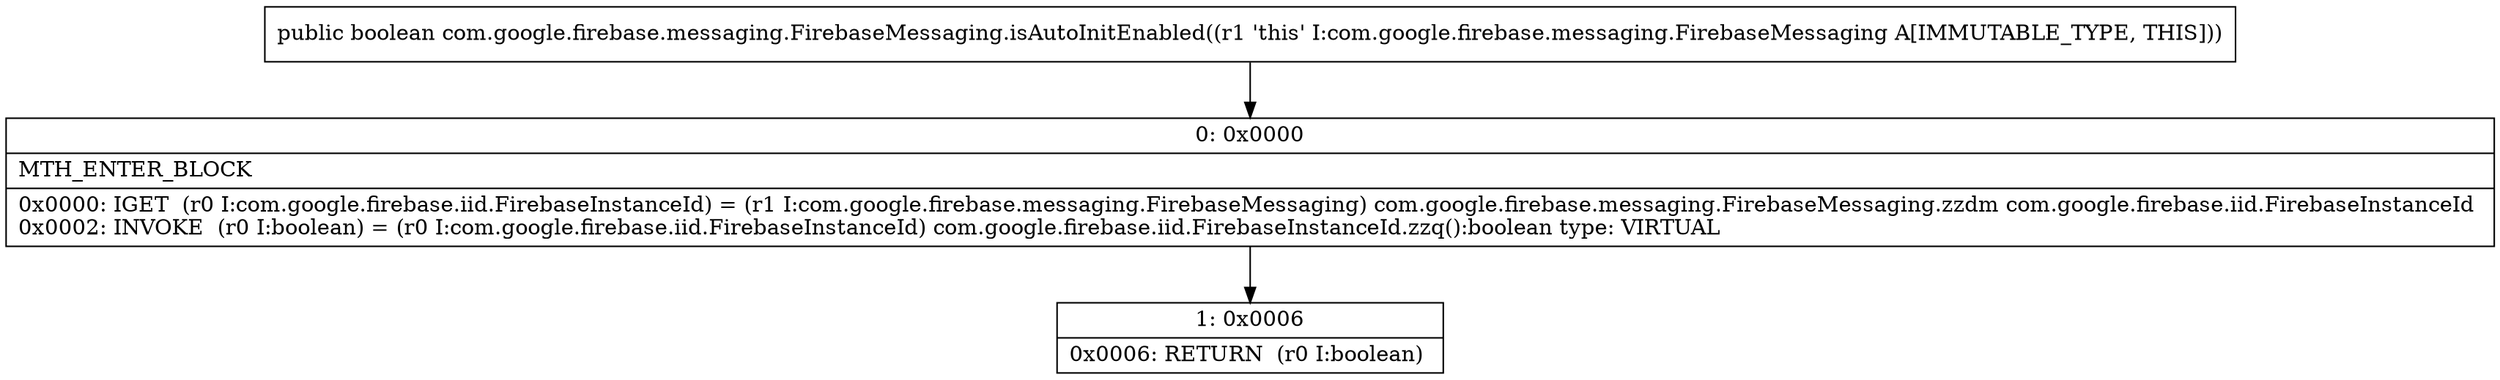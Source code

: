 digraph "CFG forcom.google.firebase.messaging.FirebaseMessaging.isAutoInitEnabled()Z" {
Node_0 [shape=record,label="{0\:\ 0x0000|MTH_ENTER_BLOCK\l|0x0000: IGET  (r0 I:com.google.firebase.iid.FirebaseInstanceId) = (r1 I:com.google.firebase.messaging.FirebaseMessaging) com.google.firebase.messaging.FirebaseMessaging.zzdm com.google.firebase.iid.FirebaseInstanceId \l0x0002: INVOKE  (r0 I:boolean) = (r0 I:com.google.firebase.iid.FirebaseInstanceId) com.google.firebase.iid.FirebaseInstanceId.zzq():boolean type: VIRTUAL \l}"];
Node_1 [shape=record,label="{1\:\ 0x0006|0x0006: RETURN  (r0 I:boolean) \l}"];
MethodNode[shape=record,label="{public boolean com.google.firebase.messaging.FirebaseMessaging.isAutoInitEnabled((r1 'this' I:com.google.firebase.messaging.FirebaseMessaging A[IMMUTABLE_TYPE, THIS])) }"];
MethodNode -> Node_0;
Node_0 -> Node_1;
}

